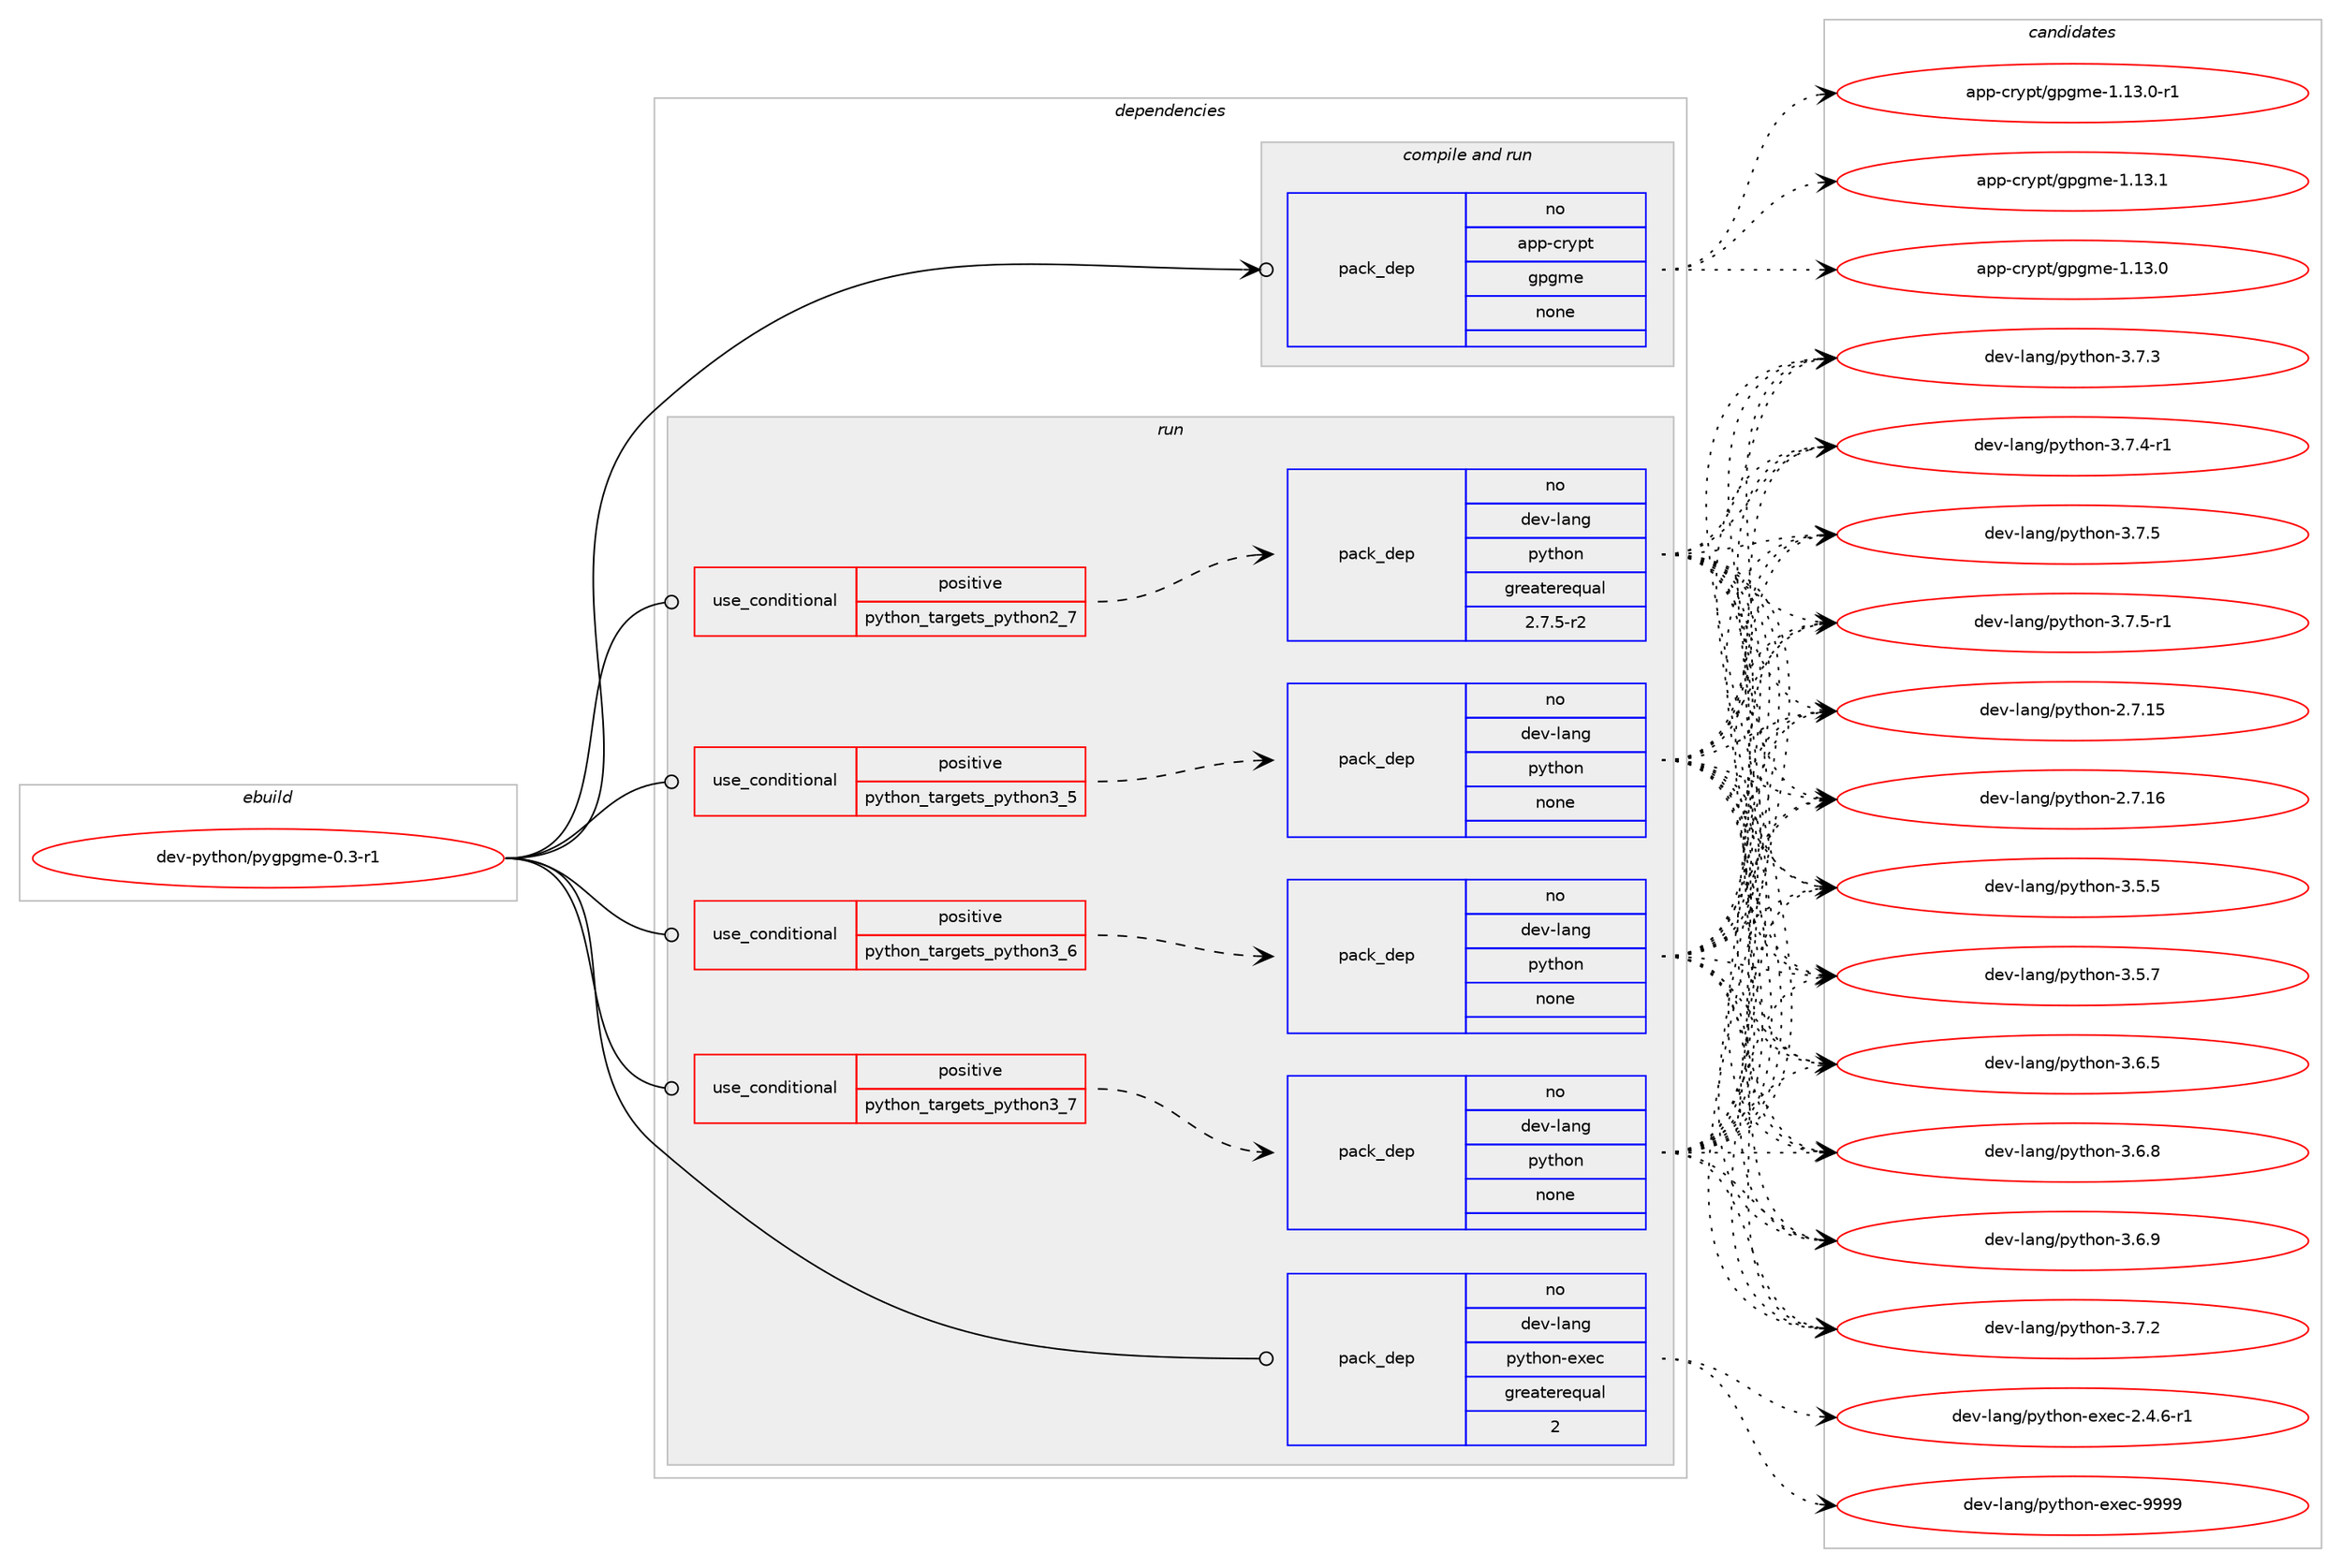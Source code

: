 digraph prolog {

# *************
# Graph options
# *************

newrank=true;
concentrate=true;
compound=true;
graph [rankdir=LR,fontname=Helvetica,fontsize=10,ranksep=1.5];#, ranksep=2.5, nodesep=0.2];
edge  [arrowhead=vee];
node  [fontname=Helvetica,fontsize=10];

# **********
# The ebuild
# **********

subgraph cluster_leftcol {
color=gray;
rank=same;
label=<<i>ebuild</i>>;
id [label="dev-python/pygpgme-0.3-r1", color=red, width=4, href="../dev-python/pygpgme-0.3-r1.svg"];
}

# ****************
# The dependencies
# ****************

subgraph cluster_midcol {
color=gray;
label=<<i>dependencies</i>>;
subgraph cluster_compile {
fillcolor="#eeeeee";
style=filled;
label=<<i>compile</i>>;
}
subgraph cluster_compileandrun {
fillcolor="#eeeeee";
style=filled;
label=<<i>compile and run</i>>;
subgraph pack468373 {
dependency626211 [label=<<TABLE BORDER="0" CELLBORDER="1" CELLSPACING="0" CELLPADDING="4" WIDTH="220"><TR><TD ROWSPAN="6" CELLPADDING="30">pack_dep</TD></TR><TR><TD WIDTH="110">no</TD></TR><TR><TD>app-crypt</TD></TR><TR><TD>gpgme</TD></TR><TR><TD>none</TD></TR><TR><TD></TD></TR></TABLE>>, shape=none, color=blue];
}
id:e -> dependency626211:w [weight=20,style="solid",arrowhead="odotvee"];
}
subgraph cluster_run {
fillcolor="#eeeeee";
style=filled;
label=<<i>run</i>>;
subgraph cond145993 {
dependency626212 [label=<<TABLE BORDER="0" CELLBORDER="1" CELLSPACING="0" CELLPADDING="4"><TR><TD ROWSPAN="3" CELLPADDING="10">use_conditional</TD></TR><TR><TD>positive</TD></TR><TR><TD>python_targets_python2_7</TD></TR></TABLE>>, shape=none, color=red];
subgraph pack468374 {
dependency626213 [label=<<TABLE BORDER="0" CELLBORDER="1" CELLSPACING="0" CELLPADDING="4" WIDTH="220"><TR><TD ROWSPAN="6" CELLPADDING="30">pack_dep</TD></TR><TR><TD WIDTH="110">no</TD></TR><TR><TD>dev-lang</TD></TR><TR><TD>python</TD></TR><TR><TD>greaterequal</TD></TR><TR><TD>2.7.5-r2</TD></TR></TABLE>>, shape=none, color=blue];
}
dependency626212:e -> dependency626213:w [weight=20,style="dashed",arrowhead="vee"];
}
id:e -> dependency626212:w [weight=20,style="solid",arrowhead="odot"];
subgraph cond145994 {
dependency626214 [label=<<TABLE BORDER="0" CELLBORDER="1" CELLSPACING="0" CELLPADDING="4"><TR><TD ROWSPAN="3" CELLPADDING="10">use_conditional</TD></TR><TR><TD>positive</TD></TR><TR><TD>python_targets_python3_5</TD></TR></TABLE>>, shape=none, color=red];
subgraph pack468375 {
dependency626215 [label=<<TABLE BORDER="0" CELLBORDER="1" CELLSPACING="0" CELLPADDING="4" WIDTH="220"><TR><TD ROWSPAN="6" CELLPADDING="30">pack_dep</TD></TR><TR><TD WIDTH="110">no</TD></TR><TR><TD>dev-lang</TD></TR><TR><TD>python</TD></TR><TR><TD>none</TD></TR><TR><TD></TD></TR></TABLE>>, shape=none, color=blue];
}
dependency626214:e -> dependency626215:w [weight=20,style="dashed",arrowhead="vee"];
}
id:e -> dependency626214:w [weight=20,style="solid",arrowhead="odot"];
subgraph cond145995 {
dependency626216 [label=<<TABLE BORDER="0" CELLBORDER="1" CELLSPACING="0" CELLPADDING="4"><TR><TD ROWSPAN="3" CELLPADDING="10">use_conditional</TD></TR><TR><TD>positive</TD></TR><TR><TD>python_targets_python3_6</TD></TR></TABLE>>, shape=none, color=red];
subgraph pack468376 {
dependency626217 [label=<<TABLE BORDER="0" CELLBORDER="1" CELLSPACING="0" CELLPADDING="4" WIDTH="220"><TR><TD ROWSPAN="6" CELLPADDING="30">pack_dep</TD></TR><TR><TD WIDTH="110">no</TD></TR><TR><TD>dev-lang</TD></TR><TR><TD>python</TD></TR><TR><TD>none</TD></TR><TR><TD></TD></TR></TABLE>>, shape=none, color=blue];
}
dependency626216:e -> dependency626217:w [weight=20,style="dashed",arrowhead="vee"];
}
id:e -> dependency626216:w [weight=20,style="solid",arrowhead="odot"];
subgraph cond145996 {
dependency626218 [label=<<TABLE BORDER="0" CELLBORDER="1" CELLSPACING="0" CELLPADDING="4"><TR><TD ROWSPAN="3" CELLPADDING="10">use_conditional</TD></TR><TR><TD>positive</TD></TR><TR><TD>python_targets_python3_7</TD></TR></TABLE>>, shape=none, color=red];
subgraph pack468377 {
dependency626219 [label=<<TABLE BORDER="0" CELLBORDER="1" CELLSPACING="0" CELLPADDING="4" WIDTH="220"><TR><TD ROWSPAN="6" CELLPADDING="30">pack_dep</TD></TR><TR><TD WIDTH="110">no</TD></TR><TR><TD>dev-lang</TD></TR><TR><TD>python</TD></TR><TR><TD>none</TD></TR><TR><TD></TD></TR></TABLE>>, shape=none, color=blue];
}
dependency626218:e -> dependency626219:w [weight=20,style="dashed",arrowhead="vee"];
}
id:e -> dependency626218:w [weight=20,style="solid",arrowhead="odot"];
subgraph pack468378 {
dependency626220 [label=<<TABLE BORDER="0" CELLBORDER="1" CELLSPACING="0" CELLPADDING="4" WIDTH="220"><TR><TD ROWSPAN="6" CELLPADDING="30">pack_dep</TD></TR><TR><TD WIDTH="110">no</TD></TR><TR><TD>dev-lang</TD></TR><TR><TD>python-exec</TD></TR><TR><TD>greaterequal</TD></TR><TR><TD>2</TD></TR></TABLE>>, shape=none, color=blue];
}
id:e -> dependency626220:w [weight=20,style="solid",arrowhead="odot"];
}
}

# **************
# The candidates
# **************

subgraph cluster_choices {
rank=same;
color=gray;
label=<<i>candidates</i>>;

subgraph choice468373 {
color=black;
nodesep=1;
choice9711211245991141211121164710311210310910145494649514648 [label="app-crypt/gpgme-1.13.0", color=red, width=4,href="../app-crypt/gpgme-1.13.0.svg"];
choice97112112459911412111211647103112103109101454946495146484511449 [label="app-crypt/gpgme-1.13.0-r1", color=red, width=4,href="../app-crypt/gpgme-1.13.0-r1.svg"];
choice9711211245991141211121164710311210310910145494649514649 [label="app-crypt/gpgme-1.13.1", color=red, width=4,href="../app-crypt/gpgme-1.13.1.svg"];
dependency626211:e -> choice9711211245991141211121164710311210310910145494649514648:w [style=dotted,weight="100"];
dependency626211:e -> choice97112112459911412111211647103112103109101454946495146484511449:w [style=dotted,weight="100"];
dependency626211:e -> choice9711211245991141211121164710311210310910145494649514649:w [style=dotted,weight="100"];
}
subgraph choice468374 {
color=black;
nodesep=1;
choice10010111845108971101034711212111610411111045504655464953 [label="dev-lang/python-2.7.15", color=red, width=4,href="../dev-lang/python-2.7.15.svg"];
choice10010111845108971101034711212111610411111045504655464954 [label="dev-lang/python-2.7.16", color=red, width=4,href="../dev-lang/python-2.7.16.svg"];
choice100101118451089711010347112121116104111110455146534653 [label="dev-lang/python-3.5.5", color=red, width=4,href="../dev-lang/python-3.5.5.svg"];
choice100101118451089711010347112121116104111110455146534655 [label="dev-lang/python-3.5.7", color=red, width=4,href="../dev-lang/python-3.5.7.svg"];
choice100101118451089711010347112121116104111110455146544653 [label="dev-lang/python-3.6.5", color=red, width=4,href="../dev-lang/python-3.6.5.svg"];
choice100101118451089711010347112121116104111110455146544656 [label="dev-lang/python-3.6.8", color=red, width=4,href="../dev-lang/python-3.6.8.svg"];
choice100101118451089711010347112121116104111110455146544657 [label="dev-lang/python-3.6.9", color=red, width=4,href="../dev-lang/python-3.6.9.svg"];
choice100101118451089711010347112121116104111110455146554650 [label="dev-lang/python-3.7.2", color=red, width=4,href="../dev-lang/python-3.7.2.svg"];
choice100101118451089711010347112121116104111110455146554651 [label="dev-lang/python-3.7.3", color=red, width=4,href="../dev-lang/python-3.7.3.svg"];
choice1001011184510897110103471121211161041111104551465546524511449 [label="dev-lang/python-3.7.4-r1", color=red, width=4,href="../dev-lang/python-3.7.4-r1.svg"];
choice100101118451089711010347112121116104111110455146554653 [label="dev-lang/python-3.7.5", color=red, width=4,href="../dev-lang/python-3.7.5.svg"];
choice1001011184510897110103471121211161041111104551465546534511449 [label="dev-lang/python-3.7.5-r1", color=red, width=4,href="../dev-lang/python-3.7.5-r1.svg"];
dependency626213:e -> choice10010111845108971101034711212111610411111045504655464953:w [style=dotted,weight="100"];
dependency626213:e -> choice10010111845108971101034711212111610411111045504655464954:w [style=dotted,weight="100"];
dependency626213:e -> choice100101118451089711010347112121116104111110455146534653:w [style=dotted,weight="100"];
dependency626213:e -> choice100101118451089711010347112121116104111110455146534655:w [style=dotted,weight="100"];
dependency626213:e -> choice100101118451089711010347112121116104111110455146544653:w [style=dotted,weight="100"];
dependency626213:e -> choice100101118451089711010347112121116104111110455146544656:w [style=dotted,weight="100"];
dependency626213:e -> choice100101118451089711010347112121116104111110455146544657:w [style=dotted,weight="100"];
dependency626213:e -> choice100101118451089711010347112121116104111110455146554650:w [style=dotted,weight="100"];
dependency626213:e -> choice100101118451089711010347112121116104111110455146554651:w [style=dotted,weight="100"];
dependency626213:e -> choice1001011184510897110103471121211161041111104551465546524511449:w [style=dotted,weight="100"];
dependency626213:e -> choice100101118451089711010347112121116104111110455146554653:w [style=dotted,weight="100"];
dependency626213:e -> choice1001011184510897110103471121211161041111104551465546534511449:w [style=dotted,weight="100"];
}
subgraph choice468375 {
color=black;
nodesep=1;
choice10010111845108971101034711212111610411111045504655464953 [label="dev-lang/python-2.7.15", color=red, width=4,href="../dev-lang/python-2.7.15.svg"];
choice10010111845108971101034711212111610411111045504655464954 [label="dev-lang/python-2.7.16", color=red, width=4,href="../dev-lang/python-2.7.16.svg"];
choice100101118451089711010347112121116104111110455146534653 [label="dev-lang/python-3.5.5", color=red, width=4,href="../dev-lang/python-3.5.5.svg"];
choice100101118451089711010347112121116104111110455146534655 [label="dev-lang/python-3.5.7", color=red, width=4,href="../dev-lang/python-3.5.7.svg"];
choice100101118451089711010347112121116104111110455146544653 [label="dev-lang/python-3.6.5", color=red, width=4,href="../dev-lang/python-3.6.5.svg"];
choice100101118451089711010347112121116104111110455146544656 [label="dev-lang/python-3.6.8", color=red, width=4,href="../dev-lang/python-3.6.8.svg"];
choice100101118451089711010347112121116104111110455146544657 [label="dev-lang/python-3.6.9", color=red, width=4,href="../dev-lang/python-3.6.9.svg"];
choice100101118451089711010347112121116104111110455146554650 [label="dev-lang/python-3.7.2", color=red, width=4,href="../dev-lang/python-3.7.2.svg"];
choice100101118451089711010347112121116104111110455146554651 [label="dev-lang/python-3.7.3", color=red, width=4,href="../dev-lang/python-3.7.3.svg"];
choice1001011184510897110103471121211161041111104551465546524511449 [label="dev-lang/python-3.7.4-r1", color=red, width=4,href="../dev-lang/python-3.7.4-r1.svg"];
choice100101118451089711010347112121116104111110455146554653 [label="dev-lang/python-3.7.5", color=red, width=4,href="../dev-lang/python-3.7.5.svg"];
choice1001011184510897110103471121211161041111104551465546534511449 [label="dev-lang/python-3.7.5-r1", color=red, width=4,href="../dev-lang/python-3.7.5-r1.svg"];
dependency626215:e -> choice10010111845108971101034711212111610411111045504655464953:w [style=dotted,weight="100"];
dependency626215:e -> choice10010111845108971101034711212111610411111045504655464954:w [style=dotted,weight="100"];
dependency626215:e -> choice100101118451089711010347112121116104111110455146534653:w [style=dotted,weight="100"];
dependency626215:e -> choice100101118451089711010347112121116104111110455146534655:w [style=dotted,weight="100"];
dependency626215:e -> choice100101118451089711010347112121116104111110455146544653:w [style=dotted,weight="100"];
dependency626215:e -> choice100101118451089711010347112121116104111110455146544656:w [style=dotted,weight="100"];
dependency626215:e -> choice100101118451089711010347112121116104111110455146544657:w [style=dotted,weight="100"];
dependency626215:e -> choice100101118451089711010347112121116104111110455146554650:w [style=dotted,weight="100"];
dependency626215:e -> choice100101118451089711010347112121116104111110455146554651:w [style=dotted,weight="100"];
dependency626215:e -> choice1001011184510897110103471121211161041111104551465546524511449:w [style=dotted,weight="100"];
dependency626215:e -> choice100101118451089711010347112121116104111110455146554653:w [style=dotted,weight="100"];
dependency626215:e -> choice1001011184510897110103471121211161041111104551465546534511449:w [style=dotted,weight="100"];
}
subgraph choice468376 {
color=black;
nodesep=1;
choice10010111845108971101034711212111610411111045504655464953 [label="dev-lang/python-2.7.15", color=red, width=4,href="../dev-lang/python-2.7.15.svg"];
choice10010111845108971101034711212111610411111045504655464954 [label="dev-lang/python-2.7.16", color=red, width=4,href="../dev-lang/python-2.7.16.svg"];
choice100101118451089711010347112121116104111110455146534653 [label="dev-lang/python-3.5.5", color=red, width=4,href="../dev-lang/python-3.5.5.svg"];
choice100101118451089711010347112121116104111110455146534655 [label="dev-lang/python-3.5.7", color=red, width=4,href="../dev-lang/python-3.5.7.svg"];
choice100101118451089711010347112121116104111110455146544653 [label="dev-lang/python-3.6.5", color=red, width=4,href="../dev-lang/python-3.6.5.svg"];
choice100101118451089711010347112121116104111110455146544656 [label="dev-lang/python-3.6.8", color=red, width=4,href="../dev-lang/python-3.6.8.svg"];
choice100101118451089711010347112121116104111110455146544657 [label="dev-lang/python-3.6.9", color=red, width=4,href="../dev-lang/python-3.6.9.svg"];
choice100101118451089711010347112121116104111110455146554650 [label="dev-lang/python-3.7.2", color=red, width=4,href="../dev-lang/python-3.7.2.svg"];
choice100101118451089711010347112121116104111110455146554651 [label="dev-lang/python-3.7.3", color=red, width=4,href="../dev-lang/python-3.7.3.svg"];
choice1001011184510897110103471121211161041111104551465546524511449 [label="dev-lang/python-3.7.4-r1", color=red, width=4,href="../dev-lang/python-3.7.4-r1.svg"];
choice100101118451089711010347112121116104111110455146554653 [label="dev-lang/python-3.7.5", color=red, width=4,href="../dev-lang/python-3.7.5.svg"];
choice1001011184510897110103471121211161041111104551465546534511449 [label="dev-lang/python-3.7.5-r1", color=red, width=4,href="../dev-lang/python-3.7.5-r1.svg"];
dependency626217:e -> choice10010111845108971101034711212111610411111045504655464953:w [style=dotted,weight="100"];
dependency626217:e -> choice10010111845108971101034711212111610411111045504655464954:w [style=dotted,weight="100"];
dependency626217:e -> choice100101118451089711010347112121116104111110455146534653:w [style=dotted,weight="100"];
dependency626217:e -> choice100101118451089711010347112121116104111110455146534655:w [style=dotted,weight="100"];
dependency626217:e -> choice100101118451089711010347112121116104111110455146544653:w [style=dotted,weight="100"];
dependency626217:e -> choice100101118451089711010347112121116104111110455146544656:w [style=dotted,weight="100"];
dependency626217:e -> choice100101118451089711010347112121116104111110455146544657:w [style=dotted,weight="100"];
dependency626217:e -> choice100101118451089711010347112121116104111110455146554650:w [style=dotted,weight="100"];
dependency626217:e -> choice100101118451089711010347112121116104111110455146554651:w [style=dotted,weight="100"];
dependency626217:e -> choice1001011184510897110103471121211161041111104551465546524511449:w [style=dotted,weight="100"];
dependency626217:e -> choice100101118451089711010347112121116104111110455146554653:w [style=dotted,weight="100"];
dependency626217:e -> choice1001011184510897110103471121211161041111104551465546534511449:w [style=dotted,weight="100"];
}
subgraph choice468377 {
color=black;
nodesep=1;
choice10010111845108971101034711212111610411111045504655464953 [label="dev-lang/python-2.7.15", color=red, width=4,href="../dev-lang/python-2.7.15.svg"];
choice10010111845108971101034711212111610411111045504655464954 [label="dev-lang/python-2.7.16", color=red, width=4,href="../dev-lang/python-2.7.16.svg"];
choice100101118451089711010347112121116104111110455146534653 [label="dev-lang/python-3.5.5", color=red, width=4,href="../dev-lang/python-3.5.5.svg"];
choice100101118451089711010347112121116104111110455146534655 [label="dev-lang/python-3.5.7", color=red, width=4,href="../dev-lang/python-3.5.7.svg"];
choice100101118451089711010347112121116104111110455146544653 [label="dev-lang/python-3.6.5", color=red, width=4,href="../dev-lang/python-3.6.5.svg"];
choice100101118451089711010347112121116104111110455146544656 [label="dev-lang/python-3.6.8", color=red, width=4,href="../dev-lang/python-3.6.8.svg"];
choice100101118451089711010347112121116104111110455146544657 [label="dev-lang/python-3.6.9", color=red, width=4,href="../dev-lang/python-3.6.9.svg"];
choice100101118451089711010347112121116104111110455146554650 [label="dev-lang/python-3.7.2", color=red, width=4,href="../dev-lang/python-3.7.2.svg"];
choice100101118451089711010347112121116104111110455146554651 [label="dev-lang/python-3.7.3", color=red, width=4,href="../dev-lang/python-3.7.3.svg"];
choice1001011184510897110103471121211161041111104551465546524511449 [label="dev-lang/python-3.7.4-r1", color=red, width=4,href="../dev-lang/python-3.7.4-r1.svg"];
choice100101118451089711010347112121116104111110455146554653 [label="dev-lang/python-3.7.5", color=red, width=4,href="../dev-lang/python-3.7.5.svg"];
choice1001011184510897110103471121211161041111104551465546534511449 [label="dev-lang/python-3.7.5-r1", color=red, width=4,href="../dev-lang/python-3.7.5-r1.svg"];
dependency626219:e -> choice10010111845108971101034711212111610411111045504655464953:w [style=dotted,weight="100"];
dependency626219:e -> choice10010111845108971101034711212111610411111045504655464954:w [style=dotted,weight="100"];
dependency626219:e -> choice100101118451089711010347112121116104111110455146534653:w [style=dotted,weight="100"];
dependency626219:e -> choice100101118451089711010347112121116104111110455146534655:w [style=dotted,weight="100"];
dependency626219:e -> choice100101118451089711010347112121116104111110455146544653:w [style=dotted,weight="100"];
dependency626219:e -> choice100101118451089711010347112121116104111110455146544656:w [style=dotted,weight="100"];
dependency626219:e -> choice100101118451089711010347112121116104111110455146544657:w [style=dotted,weight="100"];
dependency626219:e -> choice100101118451089711010347112121116104111110455146554650:w [style=dotted,weight="100"];
dependency626219:e -> choice100101118451089711010347112121116104111110455146554651:w [style=dotted,weight="100"];
dependency626219:e -> choice1001011184510897110103471121211161041111104551465546524511449:w [style=dotted,weight="100"];
dependency626219:e -> choice100101118451089711010347112121116104111110455146554653:w [style=dotted,weight="100"];
dependency626219:e -> choice1001011184510897110103471121211161041111104551465546534511449:w [style=dotted,weight="100"];
}
subgraph choice468378 {
color=black;
nodesep=1;
choice10010111845108971101034711212111610411111045101120101994550465246544511449 [label="dev-lang/python-exec-2.4.6-r1", color=red, width=4,href="../dev-lang/python-exec-2.4.6-r1.svg"];
choice10010111845108971101034711212111610411111045101120101994557575757 [label="dev-lang/python-exec-9999", color=red, width=4,href="../dev-lang/python-exec-9999.svg"];
dependency626220:e -> choice10010111845108971101034711212111610411111045101120101994550465246544511449:w [style=dotted,weight="100"];
dependency626220:e -> choice10010111845108971101034711212111610411111045101120101994557575757:w [style=dotted,weight="100"];
}
}

}
